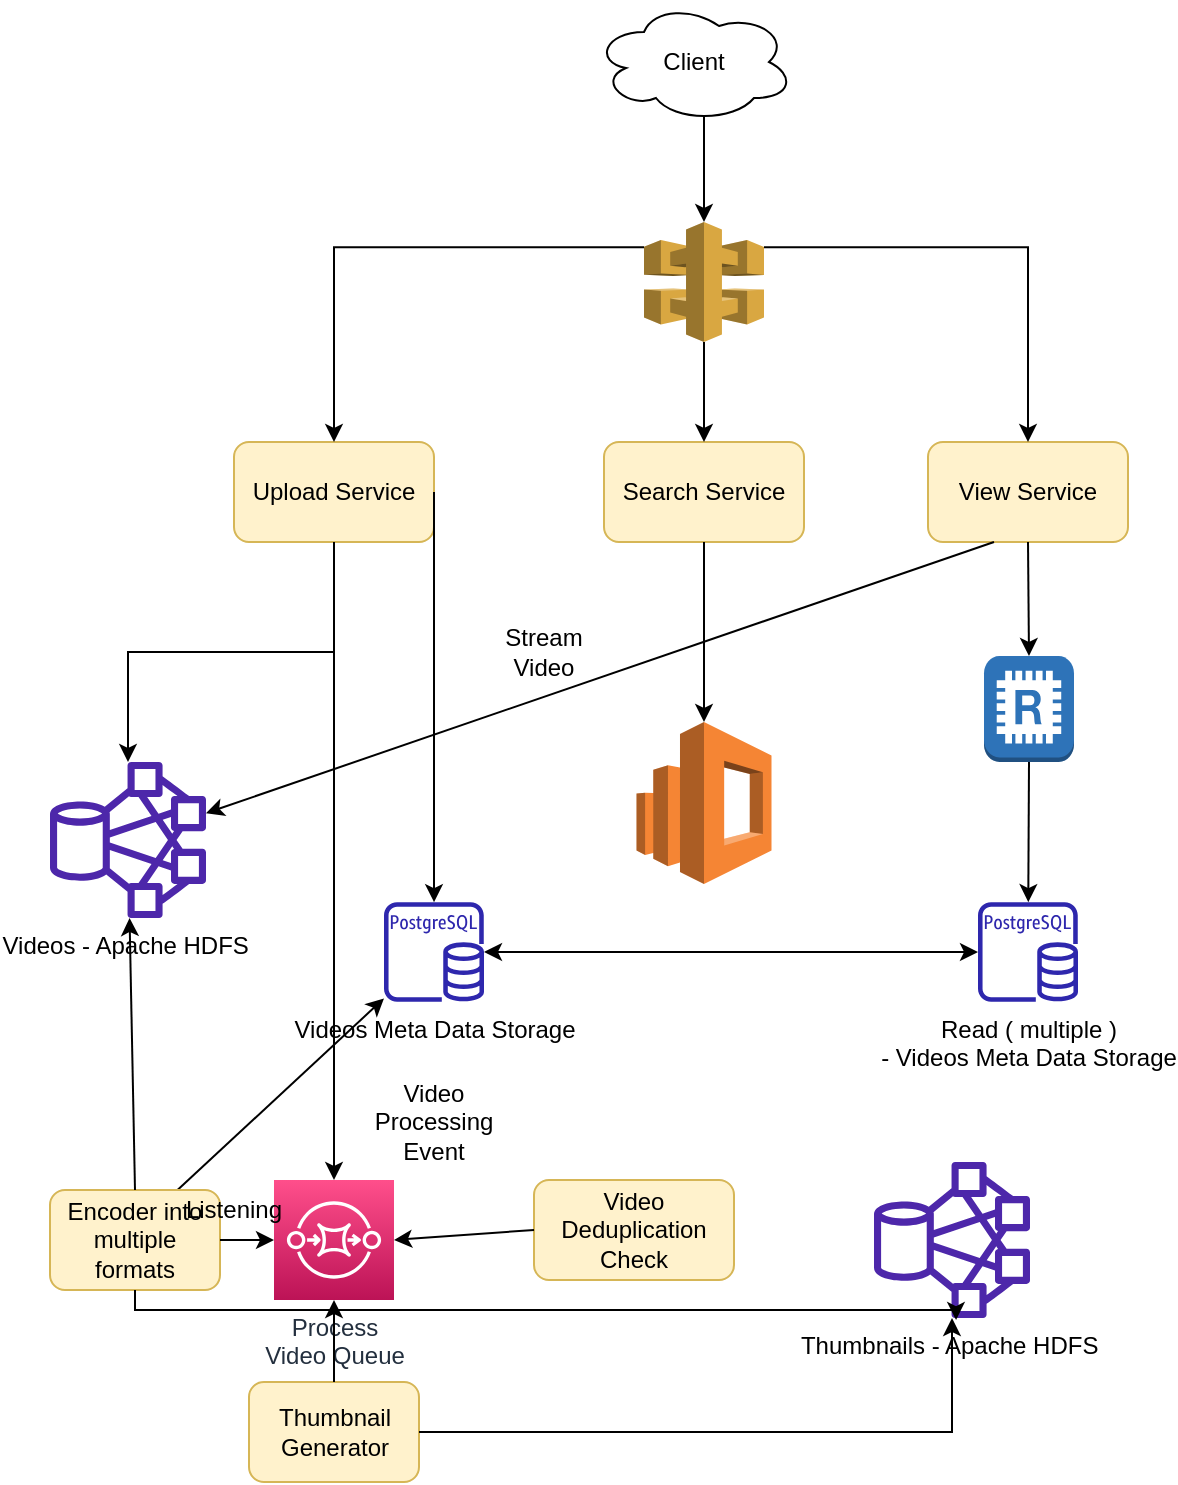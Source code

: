 <mxfile version="19.0.1" type="github"><diagram id="6sNDHI7BCNYrLuPrTzSF" name="Page-1"><mxGraphModel dx="786" dy="359" grid="1" gridSize="10" guides="1" tooltips="1" connect="1" arrows="1" fold="1" page="1" pageScale="1" pageWidth="850" pageHeight="1100" math="0" shadow="0"><root><mxCell id="0"/><mxCell id="1" parent="0"/><mxCell id="TPrbcjH0fCsLzOwRtzuh-43" value="" style="endArrow=classic;html=1;rounded=0;exitX=0.75;exitY=0;exitDx=0;exitDy=0;" edge="1" parent="1" source="TPrbcjH0fCsLzOwRtzuh-14" target="TPrbcjH0fCsLzOwRtzuh-45"><mxGeometry width="50" height="50" relative="1" as="geometry"><mxPoint x="460" y="630" as="sourcePoint"/><mxPoint x="290" y="530" as="targetPoint"/></mxGeometry></mxCell><mxCell id="TPrbcjH0fCsLzOwRtzuh-1" value="Client" style="ellipse;shape=cloud;whiteSpace=wrap;html=1;" vertex="1" parent="1"><mxGeometry x="400" y="50" width="100" height="60" as="geometry"/></mxCell><mxCell id="TPrbcjH0fCsLzOwRtzuh-2" value="" style="outlineConnect=0;dashed=0;verticalLabelPosition=bottom;verticalAlign=top;align=center;html=1;shape=mxgraph.aws3.api_gateway;fillColor=#D9A741;gradientColor=none;" vertex="1" parent="1"><mxGeometry x="425" y="160" width="60" height="60" as="geometry"/></mxCell><mxCell id="TPrbcjH0fCsLzOwRtzuh-3" value="" style="endArrow=classic;html=1;rounded=0;exitX=0.55;exitY=0.95;exitDx=0;exitDy=0;exitPerimeter=0;" edge="1" parent="1" source="TPrbcjH0fCsLzOwRtzuh-1" target="TPrbcjH0fCsLzOwRtzuh-2"><mxGeometry width="50" height="50" relative="1" as="geometry"><mxPoint x="380" y="210" as="sourcePoint"/><mxPoint x="430" y="160" as="targetPoint"/></mxGeometry></mxCell><mxCell id="TPrbcjH0fCsLzOwRtzuh-4" value="Upload Service" style="rounded=1;whiteSpace=wrap;html=1;fillColor=#fff2cc;strokeColor=#d6b656;" vertex="1" parent="1"><mxGeometry x="220" y="270" width="100" height="50" as="geometry"/></mxCell><mxCell id="TPrbcjH0fCsLzOwRtzuh-5" value="Search Service" style="rounded=1;whiteSpace=wrap;html=1;fillColor=#fff2cc;strokeColor=#d6b656;" vertex="1" parent="1"><mxGeometry x="405" y="270" width="100" height="50" as="geometry"/></mxCell><mxCell id="TPrbcjH0fCsLzOwRtzuh-6" value="View Service" style="rounded=1;whiteSpace=wrap;html=1;fillColor=#fff2cc;strokeColor=#d6b656;" vertex="1" parent="1"><mxGeometry x="567" y="270" width="100" height="50" as="geometry"/></mxCell><mxCell id="TPrbcjH0fCsLzOwRtzuh-9" value="" style="endArrow=classic;html=1;rounded=0;entryX=0.5;entryY=0;entryDx=0;entryDy=0;exitX=0;exitY=0.21;exitDx=0;exitDy=0;exitPerimeter=0;edgeStyle=orthogonalEdgeStyle;" edge="1" parent="1" source="TPrbcjH0fCsLzOwRtzuh-2" target="TPrbcjH0fCsLzOwRtzuh-4"><mxGeometry width="50" height="50" relative="1" as="geometry"><mxPoint x="380" y="210" as="sourcePoint"/><mxPoint x="430" y="160" as="targetPoint"/></mxGeometry></mxCell><mxCell id="TPrbcjH0fCsLzOwRtzuh-10" value="" style="endArrow=classic;html=1;rounded=0;exitX=0.5;exitY=1;exitDx=0;exitDy=0;exitPerimeter=0;entryX=0.5;entryY=0;entryDx=0;entryDy=0;" edge="1" parent="1" source="TPrbcjH0fCsLzOwRtzuh-2" target="TPrbcjH0fCsLzOwRtzuh-5"><mxGeometry width="50" height="50" relative="1" as="geometry"><mxPoint x="380" y="210" as="sourcePoint"/><mxPoint x="430" y="160" as="targetPoint"/></mxGeometry></mxCell><mxCell id="TPrbcjH0fCsLzOwRtzuh-11" value="" style="endArrow=classic;html=1;rounded=0;exitX=1;exitY=0.21;exitDx=0;exitDy=0;exitPerimeter=0;entryX=0.5;entryY=0;entryDx=0;entryDy=0;edgeStyle=orthogonalEdgeStyle;" edge="1" parent="1" source="TPrbcjH0fCsLzOwRtzuh-2" target="TPrbcjH0fCsLzOwRtzuh-6"><mxGeometry width="50" height="50" relative="1" as="geometry"><mxPoint x="380" y="210" as="sourcePoint"/><mxPoint x="430" y="160" as="targetPoint"/></mxGeometry></mxCell><mxCell id="TPrbcjH0fCsLzOwRtzuh-13" value="" style="endArrow=classic;html=1;rounded=0;exitX=0.5;exitY=1;exitDx=0;exitDy=0;edgeStyle=orthogonalEdgeStyle;" edge="1" parent="1" source="TPrbcjH0fCsLzOwRtzuh-4" target="TPrbcjH0fCsLzOwRtzuh-24"><mxGeometry width="50" height="50" relative="1" as="geometry"><mxPoint x="380" y="420" as="sourcePoint"/><mxPoint x="140" y="410" as="targetPoint"/></mxGeometry></mxCell><mxCell id="TPrbcjH0fCsLzOwRtzuh-14" value="Encoder into multiple formats" style="rounded=1;whiteSpace=wrap;html=1;fillColor=#fff2cc;strokeColor=#d6b656;" vertex="1" parent="1"><mxGeometry x="128" y="644" width="85" height="50" as="geometry"/></mxCell><mxCell id="TPrbcjH0fCsLzOwRtzuh-15" value="Thumbnail Generator" style="rounded=1;whiteSpace=wrap;html=1;fillColor=#fff2cc;strokeColor=#d6b656;" vertex="1" parent="1"><mxGeometry x="227.5" y="740" width="85" height="50" as="geometry"/></mxCell><mxCell id="TPrbcjH0fCsLzOwRtzuh-17" value="Process &lt;br&gt;Video Queue" style="sketch=0;points=[[0,0,0],[0.25,0,0],[0.5,0,0],[0.75,0,0],[1,0,0],[0,1,0],[0.25,1,0],[0.5,1,0],[0.75,1,0],[1,1,0],[0,0.25,0],[0,0.5,0],[0,0.75,0],[1,0.25,0],[1,0.5,0],[1,0.75,0]];outlineConnect=0;fontColor=#232F3E;gradientColor=#FF4F8B;gradientDirection=north;fillColor=#BC1356;strokeColor=#ffffff;dashed=0;verticalLabelPosition=bottom;verticalAlign=top;align=center;html=1;fontSize=12;fontStyle=0;aspect=fixed;shape=mxgraph.aws4.resourceIcon;resIcon=mxgraph.aws4.sqs;" vertex="1" parent="1"><mxGeometry x="240" y="639" width="60" height="60" as="geometry"/></mxCell><mxCell id="TPrbcjH0fCsLzOwRtzuh-18" value="" style="endArrow=classic;html=1;rounded=0;edgeStyle=orthogonalEdgeStyle;" edge="1" parent="1" source="TPrbcjH0fCsLzOwRtzuh-14" target="TPrbcjH0fCsLzOwRtzuh-17"><mxGeometry width="50" height="50" relative="1" as="geometry"><mxPoint x="380" y="510" as="sourcePoint"/><mxPoint x="430" y="460" as="targetPoint"/></mxGeometry></mxCell><mxCell id="TPrbcjH0fCsLzOwRtzuh-19" value="" style="endArrow=classic;html=1;rounded=0;exitX=0.5;exitY=0;exitDx=0;exitDy=0;edgeStyle=orthogonalEdgeStyle;" edge="1" parent="1" source="TPrbcjH0fCsLzOwRtzuh-15" target="TPrbcjH0fCsLzOwRtzuh-17"><mxGeometry width="50" height="50" relative="1" as="geometry"><mxPoint x="380" y="510" as="sourcePoint"/><mxPoint x="430" y="460" as="targetPoint"/></mxGeometry></mxCell><mxCell id="TPrbcjH0fCsLzOwRtzuh-20" value="" style="endArrow=classic;html=1;rounded=0;exitX=0.5;exitY=1;exitDx=0;exitDy=0;entryX=0.5;entryY=0;entryDx=0;entryDy=0;entryPerimeter=0;edgeStyle=orthogonalEdgeStyle;" edge="1" parent="1" source="TPrbcjH0fCsLzOwRtzuh-4" target="TPrbcjH0fCsLzOwRtzuh-17"><mxGeometry width="50" height="50" relative="1" as="geometry"><mxPoint x="380" y="480" as="sourcePoint"/><mxPoint x="430" y="430" as="targetPoint"/></mxGeometry></mxCell><mxCell id="TPrbcjH0fCsLzOwRtzuh-21" value="Video Processing Event" style="text;html=1;strokeColor=none;fillColor=none;align=center;verticalAlign=middle;whiteSpace=wrap;rounded=0;" vertex="1" parent="1"><mxGeometry x="275" y="590" width="90" height="40" as="geometry"/></mxCell><mxCell id="TPrbcjH0fCsLzOwRtzuh-22" value="" style="endArrow=classic;html=1;rounded=0;exitX=1;exitY=0.5;exitDx=0;exitDy=0;edgeStyle=orthogonalEdgeStyle;" edge="1" parent="1" source="TPrbcjH0fCsLzOwRtzuh-15" target="TPrbcjH0fCsLzOwRtzuh-27"><mxGeometry width="50" height="50" relative="1" as="geometry"><mxPoint x="380" y="540" as="sourcePoint"/><mxPoint x="600" y="620" as="targetPoint"/></mxGeometry></mxCell><mxCell id="TPrbcjH0fCsLzOwRtzuh-24" value="&lt;span style=&quot;color: rgb(0, 0, 0);&quot;&gt;Videos - Apache HDFS&amp;nbsp;&lt;/span&gt;" style="sketch=0;outlineConnect=0;fontColor=#232F3E;gradientColor=none;fillColor=#4D27AA;strokeColor=none;dashed=0;verticalLabelPosition=bottom;verticalAlign=top;align=center;html=1;fontSize=12;fontStyle=0;aspect=fixed;pointerEvents=1;shape=mxgraph.aws4.hdfs_cluster;" vertex="1" parent="1"><mxGeometry x="128" y="430" width="78" height="78" as="geometry"/></mxCell><mxCell id="TPrbcjH0fCsLzOwRtzuh-27" value="&lt;span style=&quot;color: rgb(0, 0, 0);&quot;&gt;Thumbnails - Apache HDFS&amp;nbsp;&lt;/span&gt;" style="sketch=0;outlineConnect=0;fontColor=#232F3E;gradientColor=none;fillColor=#4D27AA;strokeColor=none;dashed=0;verticalLabelPosition=bottom;verticalAlign=top;align=center;html=1;fontSize=12;fontStyle=0;aspect=fixed;pointerEvents=1;shape=mxgraph.aws4.hdfs_cluster;" vertex="1" parent="1"><mxGeometry x="540" y="630" width="78" height="78" as="geometry"/></mxCell><mxCell id="TPrbcjH0fCsLzOwRtzuh-29" value="" style="endArrow=classic;html=1;rounded=0;exitX=0.5;exitY=0;exitDx=0;exitDy=0;" edge="1" parent="1" source="TPrbcjH0fCsLzOwRtzuh-14" target="TPrbcjH0fCsLzOwRtzuh-24"><mxGeometry width="50" height="50" relative="1" as="geometry"><mxPoint x="150" y="650" as="sourcePoint"/><mxPoint x="430" y="550" as="targetPoint"/></mxGeometry></mxCell><mxCell id="TPrbcjH0fCsLzOwRtzuh-31" value="" style="outlineConnect=0;dashed=0;verticalLabelPosition=bottom;verticalAlign=top;align=center;html=1;shape=mxgraph.aws3.elasticsearch_service;fillColor=#F58534;gradientColor=none;" vertex="1" parent="1"><mxGeometry x="421.25" y="410" width="67.5" height="81" as="geometry"/></mxCell><mxCell id="TPrbcjH0fCsLzOwRtzuh-32" value="" style="endArrow=classic;html=1;rounded=0;exitX=0.5;exitY=1;exitDx=0;exitDy=0;entryX=0.5;entryY=0;entryDx=0;entryDy=0;entryPerimeter=0;" edge="1" parent="1" source="TPrbcjH0fCsLzOwRtzuh-5" target="TPrbcjH0fCsLzOwRtzuh-31"><mxGeometry width="50" height="50" relative="1" as="geometry"><mxPoint x="380" y="480" as="sourcePoint"/><mxPoint x="430" y="430" as="targetPoint"/></mxGeometry></mxCell><mxCell id="TPrbcjH0fCsLzOwRtzuh-36" value="" style="endArrow=classic;html=1;rounded=0;exitX=0.33;exitY=1;exitDx=0;exitDy=0;exitPerimeter=0;" edge="1" parent="1" source="TPrbcjH0fCsLzOwRtzuh-6" target="TPrbcjH0fCsLzOwRtzuh-24"><mxGeometry width="50" height="50" relative="1" as="geometry"><mxPoint x="460" y="510" as="sourcePoint"/><mxPoint x="190" y="450" as="targetPoint"/></mxGeometry></mxCell><mxCell id="TPrbcjH0fCsLzOwRtzuh-39" value="Stream Video" style="text;html=1;strokeColor=none;fillColor=none;align=center;verticalAlign=middle;whiteSpace=wrap;rounded=0;" vertex="1" parent="1"><mxGeometry x="345" y="360" width="60" height="30" as="geometry"/></mxCell><mxCell id="TPrbcjH0fCsLzOwRtzuh-41" value="" style="endArrow=classic;html=1;rounded=0;exitX=1;exitY=0.5;exitDx=0;exitDy=0;" edge="1" parent="1" source="TPrbcjH0fCsLzOwRtzuh-4" target="TPrbcjH0fCsLzOwRtzuh-45"><mxGeometry width="50" height="50" relative="1" as="geometry"><mxPoint x="270" y="370" as="sourcePoint"/><mxPoint x="320" y="490" as="targetPoint"/></mxGeometry></mxCell><mxCell id="TPrbcjH0fCsLzOwRtzuh-42" value="" style="endArrow=classic;html=1;rounded=0;exitX=0.5;exitY=1;exitDx=0;exitDy=0;entryX=0.526;entryY=1.013;entryDx=0;entryDy=0;entryPerimeter=0;edgeStyle=orthogonalEdgeStyle;" edge="1" parent="1" source="TPrbcjH0fCsLzOwRtzuh-14" target="TPrbcjH0fCsLzOwRtzuh-27"><mxGeometry width="50" height="50" relative="1" as="geometry"><mxPoint x="460" y="630" as="sourcePoint"/><mxPoint x="510" y="580" as="targetPoint"/></mxGeometry></mxCell><mxCell id="TPrbcjH0fCsLzOwRtzuh-45" value="&lt;span style=&quot;color: rgb(0, 0, 0);&quot;&gt;Videos Meta Data Storage&lt;/span&gt;" style="sketch=0;outlineConnect=0;fontColor=#232F3E;gradientColor=none;fillColor=#2E27AD;strokeColor=none;dashed=0;verticalLabelPosition=bottom;verticalAlign=top;align=center;html=1;fontSize=12;fontStyle=0;aspect=fixed;pointerEvents=1;shape=mxgraph.aws4.rds_postgresql_instance;" vertex="1" parent="1"><mxGeometry x="295" y="500" width="50" height="50" as="geometry"/></mxCell><mxCell id="TPrbcjH0fCsLzOwRtzuh-47" value="&lt;span style=&quot;color: rgb(0, 0, 0);&quot;&gt;Read ( multiple ) &lt;br&gt;- Videos Meta Data Storage&lt;/span&gt;" style="sketch=0;outlineConnect=0;fontColor=#232F3E;gradientColor=none;fillColor=#2E27AD;strokeColor=none;dashed=0;verticalLabelPosition=bottom;verticalAlign=top;align=center;html=1;fontSize=12;fontStyle=0;aspect=fixed;pointerEvents=1;shape=mxgraph.aws4.rds_postgresql_instance;" vertex="1" parent="1"><mxGeometry x="592" y="500" width="50" height="50" as="geometry"/></mxCell><mxCell id="TPrbcjH0fCsLzOwRtzuh-49" value="" style="endArrow=classic;startArrow=classic;html=1;rounded=0;" edge="1" parent="1" source="TPrbcjH0fCsLzOwRtzuh-45" target="TPrbcjH0fCsLzOwRtzuh-47"><mxGeometry width="50" height="50" relative="1" as="geometry"><mxPoint x="440" y="500" as="sourcePoint"/><mxPoint x="490" y="450" as="targetPoint"/></mxGeometry></mxCell><mxCell id="TPrbcjH0fCsLzOwRtzuh-50" value="Listening" style="text;html=1;strokeColor=none;fillColor=none;align=center;verticalAlign=middle;whiteSpace=wrap;rounded=0;" vertex="1" parent="1"><mxGeometry x="190" y="639" width="60" height="30" as="geometry"/></mxCell><mxCell id="TPrbcjH0fCsLzOwRtzuh-51" value="" style="outlineConnect=0;dashed=0;verticalLabelPosition=bottom;verticalAlign=top;align=center;html=1;shape=mxgraph.aws3.redis;fillColor=#2E73B8;gradientColor=none;" vertex="1" parent="1"><mxGeometry x="595" y="377" width="45" height="53" as="geometry"/></mxCell><mxCell id="TPrbcjH0fCsLzOwRtzuh-52" value="" style="endArrow=classic;html=1;rounded=0;exitX=0.5;exitY=1;exitDx=0;exitDy=0;entryX=0.5;entryY=0;entryDx=0;entryDy=0;entryPerimeter=0;" edge="1" parent="1" source="TPrbcjH0fCsLzOwRtzuh-6" target="TPrbcjH0fCsLzOwRtzuh-51"><mxGeometry width="50" height="50" relative="1" as="geometry"><mxPoint x="440" y="490" as="sourcePoint"/><mxPoint x="490" y="440" as="targetPoint"/></mxGeometry></mxCell><mxCell id="TPrbcjH0fCsLzOwRtzuh-53" value="" style="endArrow=classic;html=1;rounded=0;exitX=0.5;exitY=1;exitDx=0;exitDy=0;exitPerimeter=0;" edge="1" parent="1" source="TPrbcjH0fCsLzOwRtzuh-51" target="TPrbcjH0fCsLzOwRtzuh-47"><mxGeometry width="50" height="50" relative="1" as="geometry"><mxPoint x="440" y="490" as="sourcePoint"/><mxPoint x="490" y="440" as="targetPoint"/></mxGeometry></mxCell><mxCell id="TPrbcjH0fCsLzOwRtzuh-54" value="Video Deduplication Check" style="rounded=1;whiteSpace=wrap;html=1;fillColor=#fff2cc;strokeColor=#d6b656;" vertex="1" parent="1"><mxGeometry x="370" y="639" width="100" height="50" as="geometry"/></mxCell><mxCell id="TPrbcjH0fCsLzOwRtzuh-55" value="" style="endArrow=classic;html=1;rounded=0;exitX=0;exitY=0.5;exitDx=0;exitDy=0;entryX=1;entryY=0.5;entryDx=0;entryDy=0;entryPerimeter=0;" edge="1" parent="1" source="TPrbcjH0fCsLzOwRtzuh-54" target="TPrbcjH0fCsLzOwRtzuh-17"><mxGeometry width="50" height="50" relative="1" as="geometry"><mxPoint x="440" y="540" as="sourcePoint"/><mxPoint x="490" y="490" as="targetPoint"/></mxGeometry></mxCell></root></mxGraphModel></diagram></mxfile>
